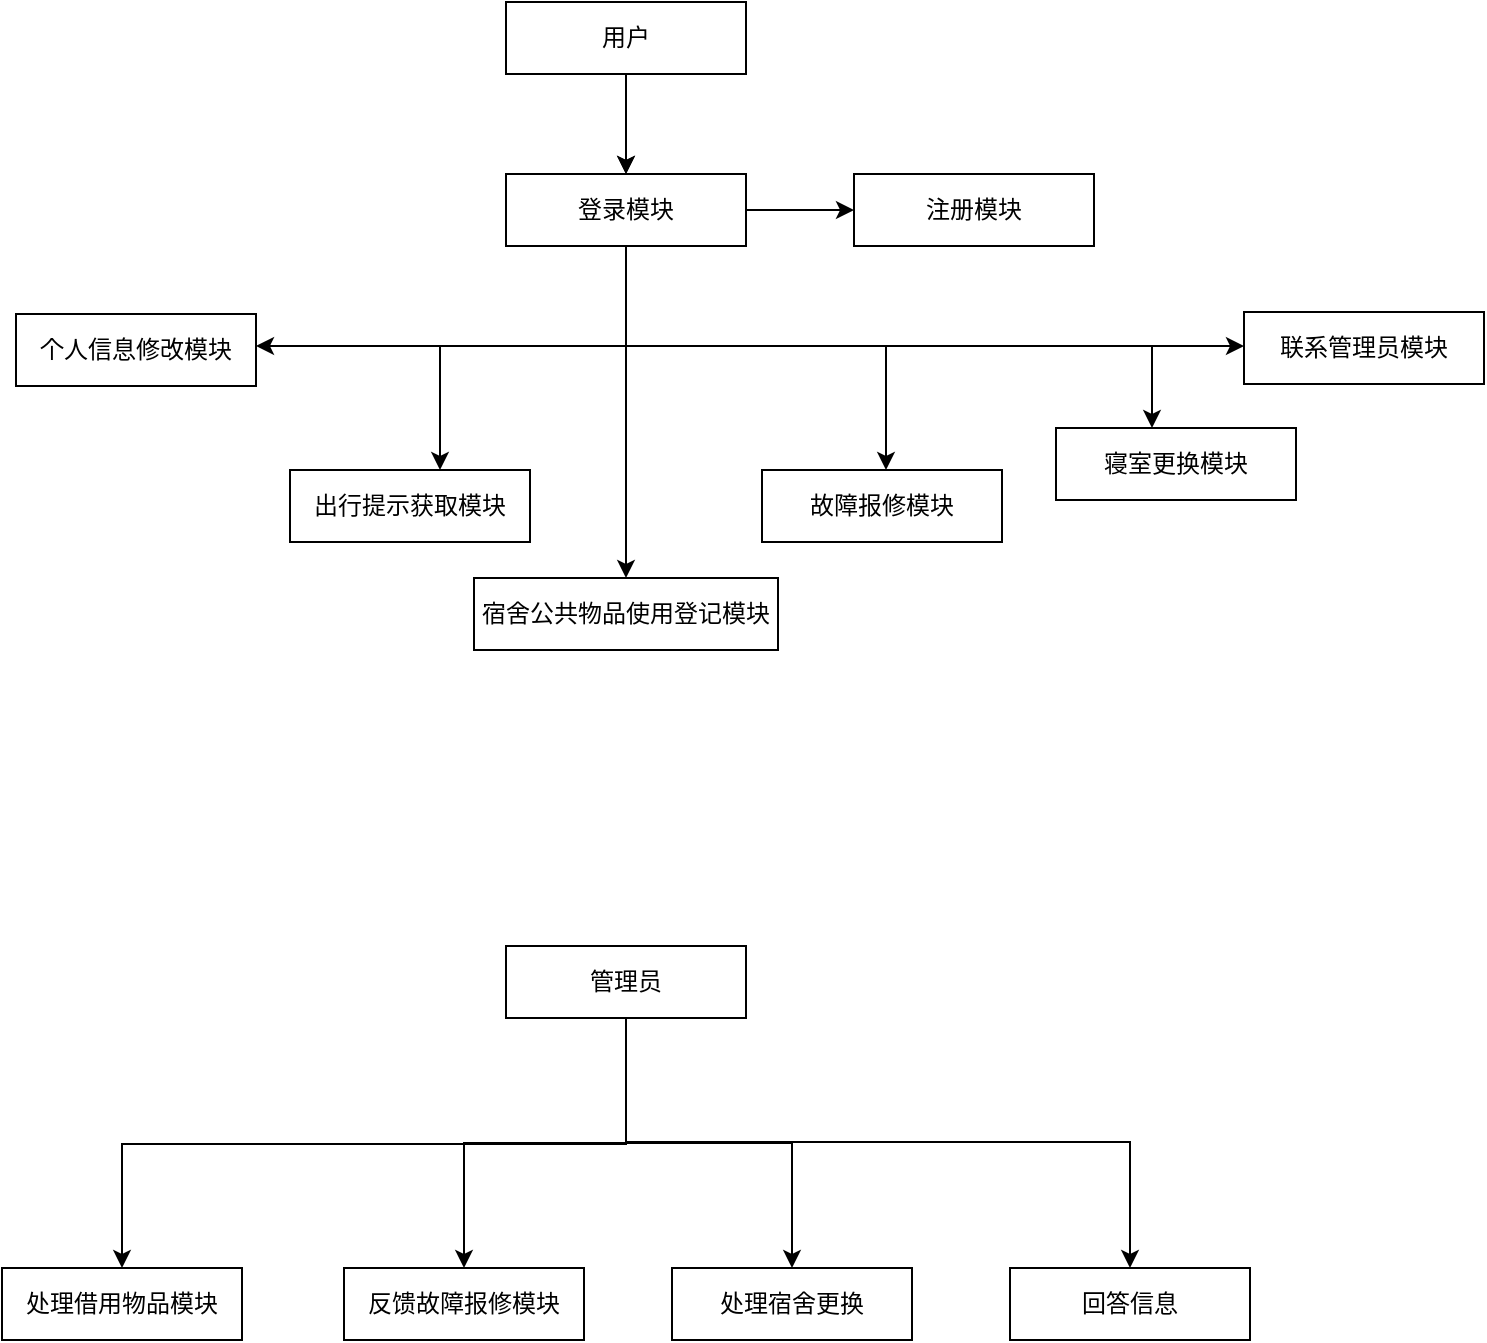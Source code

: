 <mxfile version="21.2.9" type="github">
  <diagram name="第 1 页" id="u69A9PxZdoqH9lMqocLD">
    <mxGraphModel dx="1248" dy="669" grid="0" gridSize="10" guides="1" tooltips="1" connect="1" arrows="1" fold="1" page="1" pageScale="1" pageWidth="2336" pageHeight="1654" math="0" shadow="0">
      <root>
        <mxCell id="0" />
        <mxCell id="1" parent="0" />
        <mxCell id="fe722L3e7CBLhRDmTXED-1" style="edgeStyle=orthogonalEdgeStyle;rounded=0;orthogonalLoop=1;jettySize=auto;html=1;entryX=0.5;entryY=0;entryDx=0;entryDy=0;" edge="1" parent="1" target="fe722L3e7CBLhRDmTXED-5">
          <mxGeometry relative="1" as="geometry">
            <mxPoint x="688" y="146" as="sourcePoint" />
          </mxGeometry>
        </mxCell>
        <mxCell id="fe722L3e7CBLhRDmTXED-3" style="edgeStyle=orthogonalEdgeStyle;rounded=0;orthogonalLoop=1;jettySize=auto;html=1;" edge="1" parent="1" source="fe722L3e7CBLhRDmTXED-5" target="fe722L3e7CBLhRDmTXED-6">
          <mxGeometry relative="1" as="geometry">
            <Array as="points">
              <mxPoint x="688" y="262" />
              <mxPoint x="461" y="262" />
            </Array>
          </mxGeometry>
        </mxCell>
        <mxCell id="fe722L3e7CBLhRDmTXED-4" style="edgeStyle=orthogonalEdgeStyle;rounded=0;orthogonalLoop=1;jettySize=auto;html=1;" edge="1" parent="1" source="fe722L3e7CBLhRDmTXED-5" target="fe722L3e7CBLhRDmTXED-7">
          <mxGeometry relative="1" as="geometry">
            <Array as="points">
              <mxPoint x="688" y="262" />
              <mxPoint x="595" y="262" />
            </Array>
          </mxGeometry>
        </mxCell>
        <mxCell id="fe722L3e7CBLhRDmTXED-9" style="edgeStyle=orthogonalEdgeStyle;rounded=0;orthogonalLoop=1;jettySize=auto;html=1;" edge="1" parent="1" source="fe722L3e7CBLhRDmTXED-5" target="fe722L3e7CBLhRDmTXED-8">
          <mxGeometry relative="1" as="geometry" />
        </mxCell>
        <mxCell id="fe722L3e7CBLhRDmTXED-11" style="edgeStyle=orthogonalEdgeStyle;rounded=0;orthogonalLoop=1;jettySize=auto;html=1;" edge="1" parent="1" source="fe722L3e7CBLhRDmTXED-5" target="fe722L3e7CBLhRDmTXED-10">
          <mxGeometry relative="1" as="geometry">
            <Array as="points">
              <mxPoint x="688" y="301" />
              <mxPoint x="688" y="301" />
            </Array>
          </mxGeometry>
        </mxCell>
        <mxCell id="fe722L3e7CBLhRDmTXED-13" style="edgeStyle=orthogonalEdgeStyle;rounded=0;orthogonalLoop=1;jettySize=auto;html=1;" edge="1" parent="1" source="fe722L3e7CBLhRDmTXED-5" target="fe722L3e7CBLhRDmTXED-12">
          <mxGeometry relative="1" as="geometry">
            <Array as="points">
              <mxPoint x="688" y="262" />
              <mxPoint x="818" y="262" />
            </Array>
          </mxGeometry>
        </mxCell>
        <mxCell id="fe722L3e7CBLhRDmTXED-15" style="edgeStyle=orthogonalEdgeStyle;rounded=0;orthogonalLoop=1;jettySize=auto;html=1;" edge="1" parent="1" source="fe722L3e7CBLhRDmTXED-5" target="fe722L3e7CBLhRDmTXED-14">
          <mxGeometry relative="1" as="geometry">
            <Array as="points">
              <mxPoint x="688" y="262" />
              <mxPoint x="951" y="262" />
            </Array>
          </mxGeometry>
        </mxCell>
        <mxCell id="fe722L3e7CBLhRDmTXED-18" style="edgeStyle=orthogonalEdgeStyle;rounded=0;orthogonalLoop=1;jettySize=auto;html=1;" edge="1" parent="1" source="fe722L3e7CBLhRDmTXED-5" target="fe722L3e7CBLhRDmTXED-17">
          <mxGeometry relative="1" as="geometry">
            <Array as="points">
              <mxPoint x="688" y="262" />
            </Array>
          </mxGeometry>
        </mxCell>
        <mxCell id="fe722L3e7CBLhRDmTXED-5" value="登录模块" style="rounded=0;whiteSpace=wrap;html=1;" vertex="1" parent="1">
          <mxGeometry x="628" y="176" width="120" height="36" as="geometry" />
        </mxCell>
        <mxCell id="fe722L3e7CBLhRDmTXED-6" value="个人信息修改模块" style="rounded=0;whiteSpace=wrap;html=1;" vertex="1" parent="1">
          <mxGeometry x="383" y="246" width="120" height="36" as="geometry" />
        </mxCell>
        <mxCell id="fe722L3e7CBLhRDmTXED-7" value="出行提示获取模块" style="rounded=0;whiteSpace=wrap;html=1;" vertex="1" parent="1">
          <mxGeometry x="520" y="324" width="120" height="36" as="geometry" />
        </mxCell>
        <mxCell id="fe722L3e7CBLhRDmTXED-8" value="注册模块" style="rounded=0;whiteSpace=wrap;html=1;" vertex="1" parent="1">
          <mxGeometry x="802" y="176" width="120" height="36" as="geometry" />
        </mxCell>
        <mxCell id="fe722L3e7CBLhRDmTXED-10" value="宿舍公共物品使用登记模块" style="rounded=0;whiteSpace=wrap;html=1;" vertex="1" parent="1">
          <mxGeometry x="612" y="378" width="152" height="36" as="geometry" />
        </mxCell>
        <mxCell id="fe722L3e7CBLhRDmTXED-12" value="故障报修模块" style="rounded=0;whiteSpace=wrap;html=1;" vertex="1" parent="1">
          <mxGeometry x="756" y="324" width="120" height="36" as="geometry" />
        </mxCell>
        <mxCell id="fe722L3e7CBLhRDmTXED-14" value="寝室更换模块" style="rounded=0;whiteSpace=wrap;html=1;" vertex="1" parent="1">
          <mxGeometry x="903" y="303" width="120" height="36" as="geometry" />
        </mxCell>
        <mxCell id="fe722L3e7CBLhRDmTXED-16" style="edgeStyle=orthogonalEdgeStyle;rounded=0;orthogonalLoop=1;jettySize=auto;html=1;exitX=0.5;exitY=1;exitDx=0;exitDy=0;" edge="1" parent="1" source="fe722L3e7CBLhRDmTXED-7" target="fe722L3e7CBLhRDmTXED-7">
          <mxGeometry relative="1" as="geometry" />
        </mxCell>
        <mxCell id="fe722L3e7CBLhRDmTXED-17" value="联系管理员模块" style="rounded=0;whiteSpace=wrap;html=1;" vertex="1" parent="1">
          <mxGeometry x="997" y="245" width="120" height="36" as="geometry" />
        </mxCell>
        <mxCell id="fe722L3e7CBLhRDmTXED-20" value="" style="edgeStyle=orthogonalEdgeStyle;rounded=0;orthogonalLoop=1;jettySize=auto;html=1;" edge="1" parent="1" source="fe722L3e7CBLhRDmTXED-19" target="fe722L3e7CBLhRDmTXED-5">
          <mxGeometry relative="1" as="geometry" />
        </mxCell>
        <mxCell id="fe722L3e7CBLhRDmTXED-19" value="用户" style="rounded=0;whiteSpace=wrap;html=1;" vertex="1" parent="1">
          <mxGeometry x="628" y="90" width="120" height="36" as="geometry" />
        </mxCell>
        <mxCell id="fe722L3e7CBLhRDmTXED-23" style="edgeStyle=orthogonalEdgeStyle;rounded=0;orthogonalLoop=1;jettySize=auto;html=1;" edge="1" parent="1" source="fe722L3e7CBLhRDmTXED-21" target="fe722L3e7CBLhRDmTXED-22">
          <mxGeometry relative="1" as="geometry">
            <Array as="points">
              <mxPoint x="688" y="661" />
              <mxPoint x="436" y="661" />
            </Array>
          </mxGeometry>
        </mxCell>
        <mxCell id="fe722L3e7CBLhRDmTXED-25" style="edgeStyle=orthogonalEdgeStyle;rounded=0;orthogonalLoop=1;jettySize=auto;html=1;" edge="1" parent="1" source="fe722L3e7CBLhRDmTXED-21" target="fe722L3e7CBLhRDmTXED-24">
          <mxGeometry relative="1" as="geometry" />
        </mxCell>
        <mxCell id="fe722L3e7CBLhRDmTXED-27" style="edgeStyle=orthogonalEdgeStyle;rounded=0;orthogonalLoop=1;jettySize=auto;html=1;" edge="1" parent="1" source="fe722L3e7CBLhRDmTXED-21" target="fe722L3e7CBLhRDmTXED-26">
          <mxGeometry relative="1" as="geometry" />
        </mxCell>
        <mxCell id="fe722L3e7CBLhRDmTXED-29" style="edgeStyle=orthogonalEdgeStyle;rounded=0;orthogonalLoop=1;jettySize=auto;html=1;" edge="1" parent="1" source="fe722L3e7CBLhRDmTXED-21" target="fe722L3e7CBLhRDmTXED-28">
          <mxGeometry relative="1" as="geometry">
            <Array as="points">
              <mxPoint x="688" y="660" />
              <mxPoint x="940" y="660" />
            </Array>
          </mxGeometry>
        </mxCell>
        <mxCell id="fe722L3e7CBLhRDmTXED-21" value="管理员" style="rounded=0;whiteSpace=wrap;html=1;" vertex="1" parent="1">
          <mxGeometry x="628" y="562" width="120" height="36" as="geometry" />
        </mxCell>
        <mxCell id="fe722L3e7CBLhRDmTXED-22" value="处理借用物品模块" style="rounded=0;whiteSpace=wrap;html=1;" vertex="1" parent="1">
          <mxGeometry x="376" y="723" width="120" height="36" as="geometry" />
        </mxCell>
        <mxCell id="fe722L3e7CBLhRDmTXED-24" value="反馈故障报修模块" style="rounded=0;whiteSpace=wrap;html=1;" vertex="1" parent="1">
          <mxGeometry x="547" y="723" width="120" height="36" as="geometry" />
        </mxCell>
        <mxCell id="fe722L3e7CBLhRDmTXED-26" value="处理宿舍更换" style="rounded=0;whiteSpace=wrap;html=1;" vertex="1" parent="1">
          <mxGeometry x="711" y="723" width="120" height="36" as="geometry" />
        </mxCell>
        <mxCell id="fe722L3e7CBLhRDmTXED-28" value="回答信息" style="rounded=0;whiteSpace=wrap;html=1;" vertex="1" parent="1">
          <mxGeometry x="880" y="723" width="120" height="36" as="geometry" />
        </mxCell>
      </root>
    </mxGraphModel>
  </diagram>
</mxfile>
